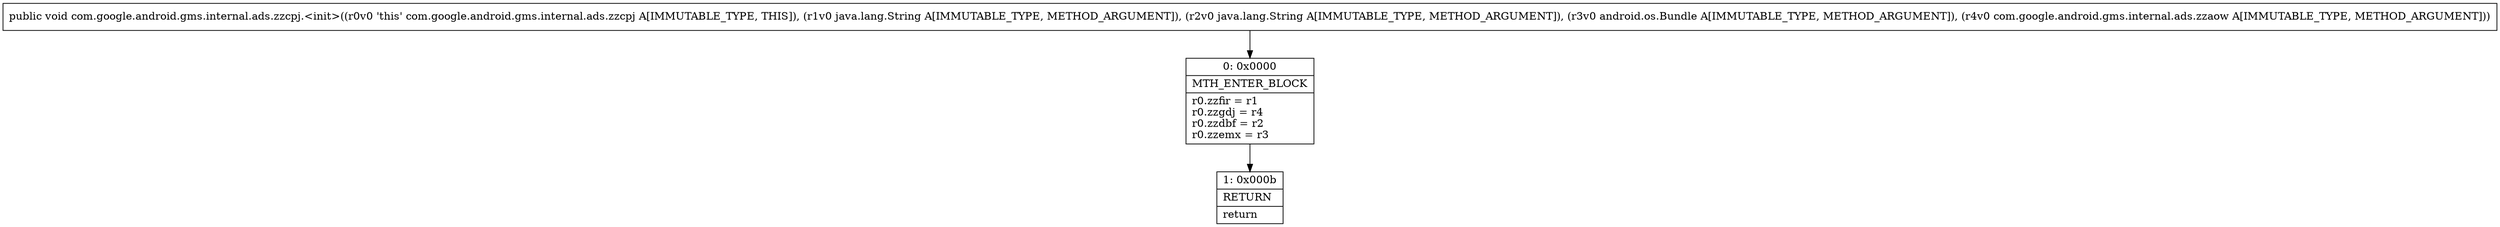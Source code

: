 digraph "CFG forcom.google.android.gms.internal.ads.zzcpj.\<init\>(Ljava\/lang\/String;Ljava\/lang\/String;Landroid\/os\/Bundle;Lcom\/google\/android\/gms\/internal\/ads\/zzaow;)V" {
Node_0 [shape=record,label="{0\:\ 0x0000|MTH_ENTER_BLOCK\l|r0.zzfir = r1\lr0.zzgdj = r4\lr0.zzdbf = r2\lr0.zzemx = r3\l}"];
Node_1 [shape=record,label="{1\:\ 0x000b|RETURN\l|return\l}"];
MethodNode[shape=record,label="{public void com.google.android.gms.internal.ads.zzcpj.\<init\>((r0v0 'this' com.google.android.gms.internal.ads.zzcpj A[IMMUTABLE_TYPE, THIS]), (r1v0 java.lang.String A[IMMUTABLE_TYPE, METHOD_ARGUMENT]), (r2v0 java.lang.String A[IMMUTABLE_TYPE, METHOD_ARGUMENT]), (r3v0 android.os.Bundle A[IMMUTABLE_TYPE, METHOD_ARGUMENT]), (r4v0 com.google.android.gms.internal.ads.zzaow A[IMMUTABLE_TYPE, METHOD_ARGUMENT])) }"];
MethodNode -> Node_0;
Node_0 -> Node_1;
}

